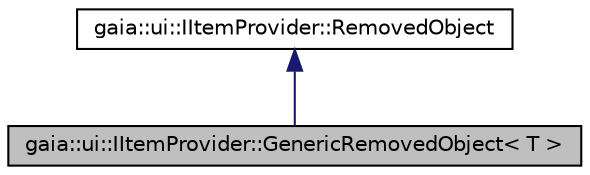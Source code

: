 digraph G
{
  edge [fontname="Helvetica",fontsize="10",labelfontname="Helvetica",labelfontsize="10"];
  node [fontname="Helvetica",fontsize="10",shape=record];
  Node1 [label="gaia::ui::IItemProvider::GenericRemovedObject\< T \>",height=0.2,width=0.4,color="black", fillcolor="grey75", style="filled" fontcolor="black"];
  Node2 -> Node1 [dir=back,color="midnightblue",fontsize="10",style="solid",fontname="Helvetica"];
  Node2 [label="gaia::ui::IItemProvider::RemovedObject",height=0.2,width=0.4,color="black", fillcolor="white", style="filled",URL="$d0/d2a/classgaia_1_1ui_1_1_i_item_provider_1_1_removed_object.html"];
}
